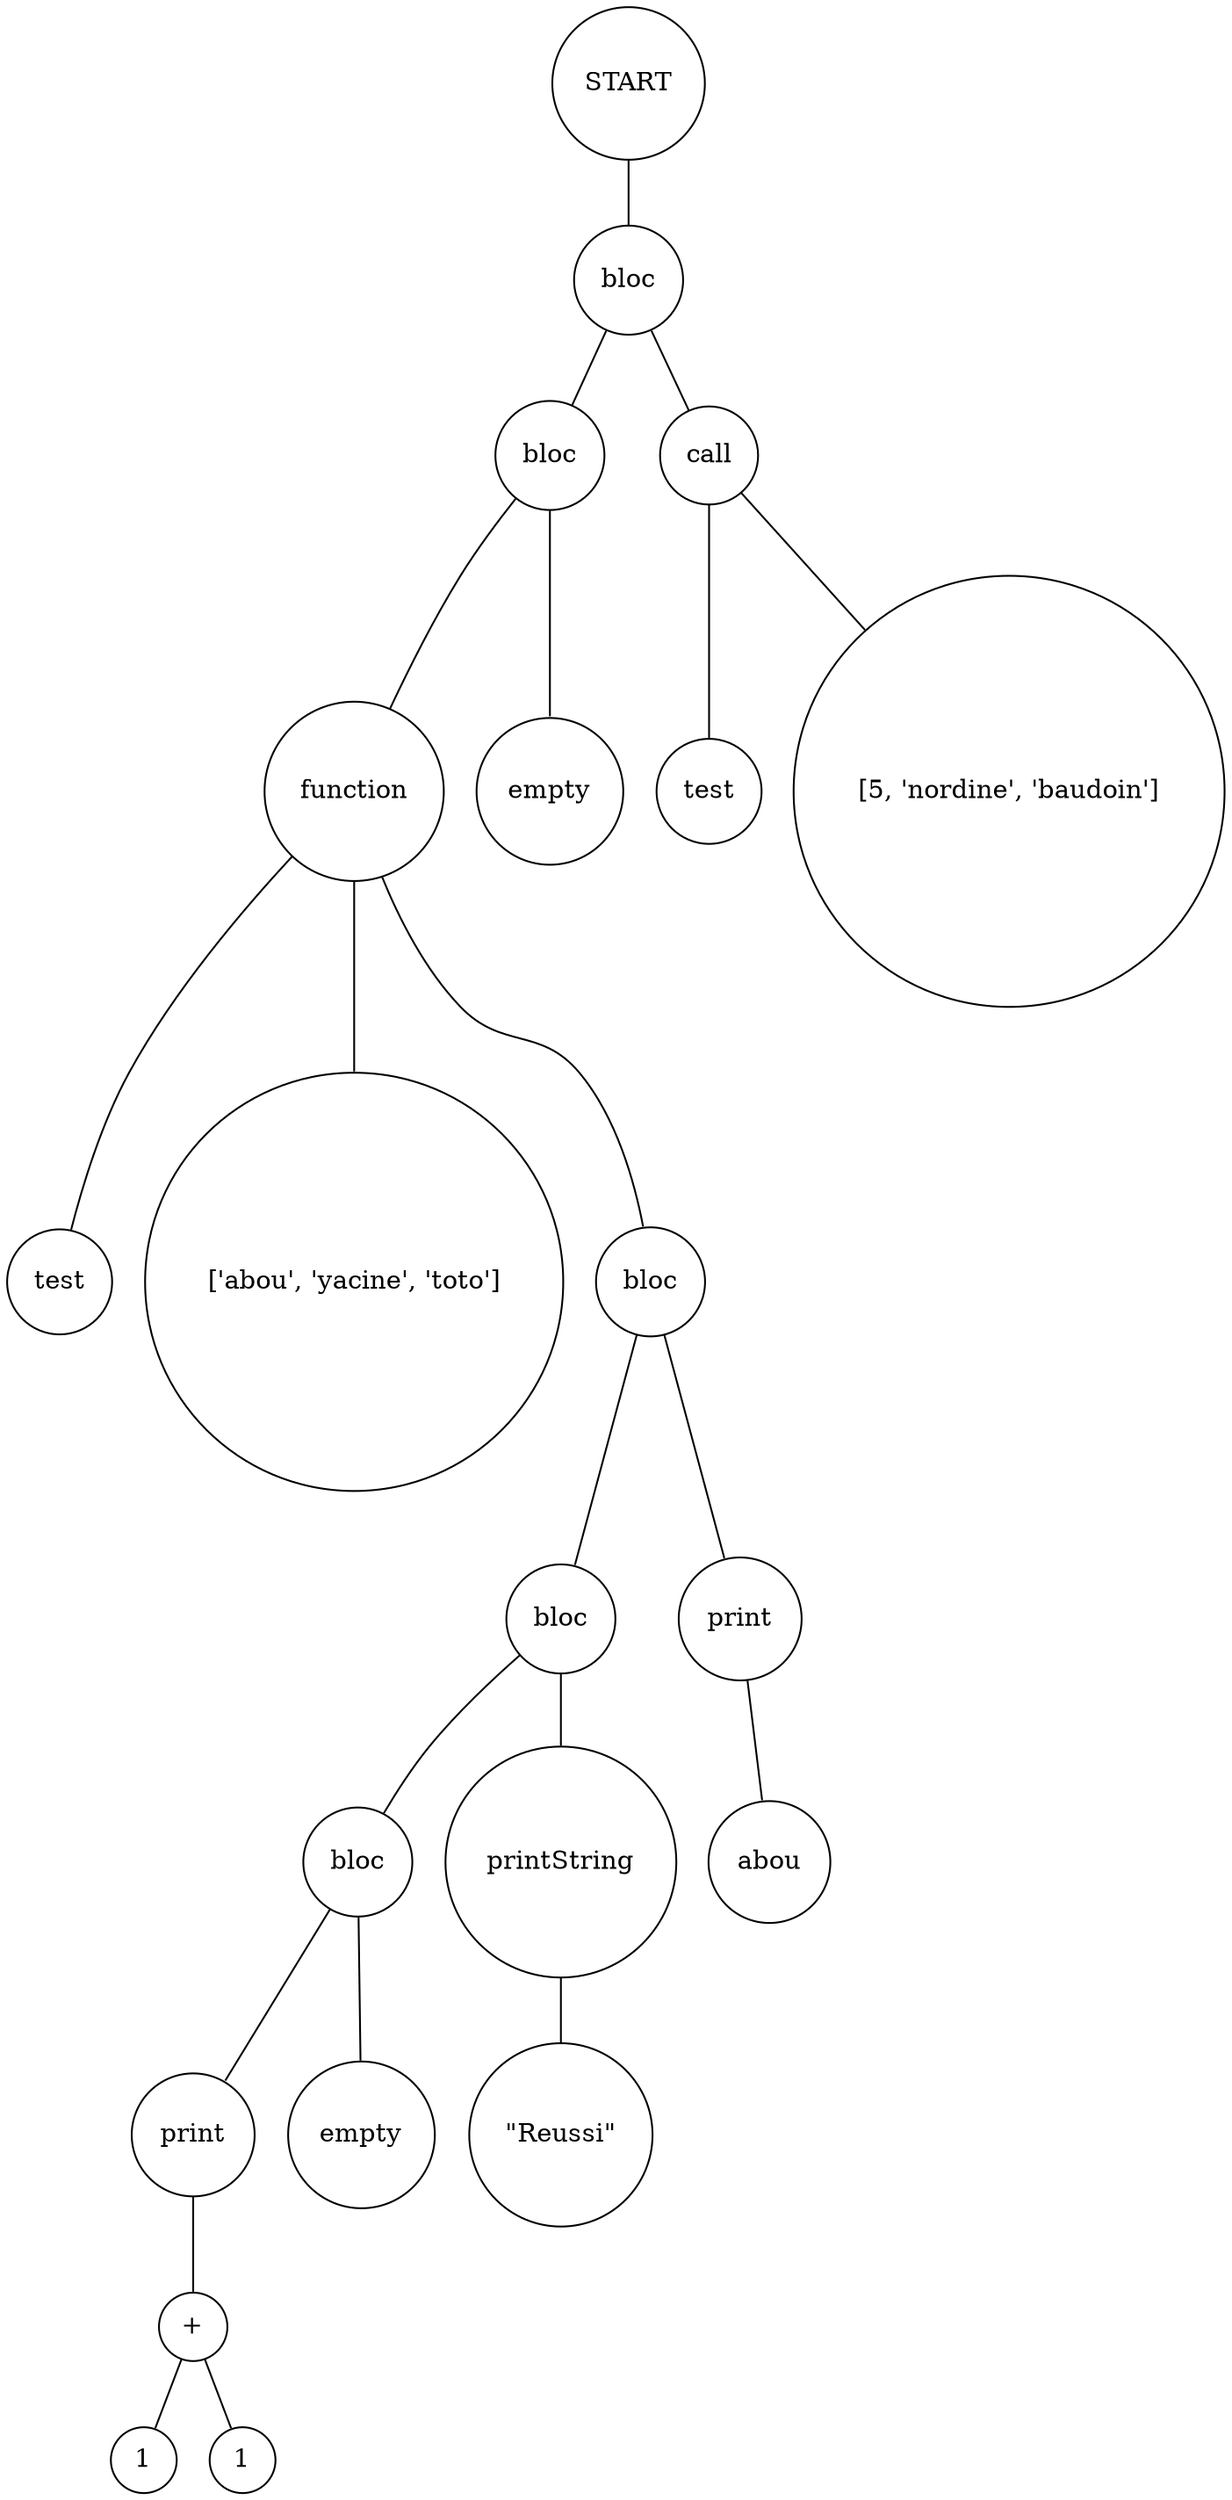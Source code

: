 digraph {
	node [shape=circle]
	"4c4712dc-b5dc-41c3-8ad3-a0ed8a37ea5b" [label=START]
	"ca407752-a825-45ff-8b23-533328a710a0" [label=bloc]
	"6f78a7c4-67fd-4ce3-beeb-65bc8e2af8b5" [label=bloc]
	"79936e5a-8aac-4cd1-b32e-c0cdbd8e6706" [label=function]
	"5465c9a7-ed5f-4333-b325-69a5d8c61ae6" [label=test]
	"79936e5a-8aac-4cd1-b32e-c0cdbd8e6706" -> "5465c9a7-ed5f-4333-b325-69a5d8c61ae6" [arrowsize=0]
	"926eb1df-597c-4dcb-b1d8-7273e3400b50" [label="['abou', 'yacine', 'toto']"]
	"79936e5a-8aac-4cd1-b32e-c0cdbd8e6706" -> "926eb1df-597c-4dcb-b1d8-7273e3400b50" [arrowsize=0]
	"730a0c46-4499-4a0e-bf35-febcd94c86dd" [label=bloc]
	"a6cb0f4c-fa22-4ad8-a112-178b0acfee36" [label=bloc]
	"bd972d10-fffd-4f71-ad7a-9b765a049ea9" [label=bloc]
	"e5f03488-5604-4c55-804b-c830c250cb5e" [label=print]
	"ae506d60-ca75-4ee4-aff7-2556a508d6a2" [label="+"]
	"a85d838e-4eaa-4306-9ad1-cb4290bb000a" [label=1]
	"ae506d60-ca75-4ee4-aff7-2556a508d6a2" -> "a85d838e-4eaa-4306-9ad1-cb4290bb000a" [arrowsize=0]
	"d7a94f88-d0d1-452a-ae70-cbf116e60c37" [label=1]
	"ae506d60-ca75-4ee4-aff7-2556a508d6a2" -> "d7a94f88-d0d1-452a-ae70-cbf116e60c37" [arrowsize=0]
	"e5f03488-5604-4c55-804b-c830c250cb5e" -> "ae506d60-ca75-4ee4-aff7-2556a508d6a2" [arrowsize=0]
	"bd972d10-fffd-4f71-ad7a-9b765a049ea9" -> "e5f03488-5604-4c55-804b-c830c250cb5e" [arrowsize=0]
	"b8e03e1d-5e3f-4e7d-8b51-12adeaba0af2" [label=empty]
	"bd972d10-fffd-4f71-ad7a-9b765a049ea9" -> "b8e03e1d-5e3f-4e7d-8b51-12adeaba0af2" [arrowsize=0]
	"a6cb0f4c-fa22-4ad8-a112-178b0acfee36" -> "bd972d10-fffd-4f71-ad7a-9b765a049ea9" [arrowsize=0]
	"a576c1e1-62a1-4822-b9cb-08703b4a1172" [label=printString]
	"dd3df941-e9e8-4ffc-a9e5-8660e6862189" [label="\"Reussi\""]
	"a576c1e1-62a1-4822-b9cb-08703b4a1172" -> "dd3df941-e9e8-4ffc-a9e5-8660e6862189" [arrowsize=0]
	"a6cb0f4c-fa22-4ad8-a112-178b0acfee36" -> "a576c1e1-62a1-4822-b9cb-08703b4a1172" [arrowsize=0]
	"730a0c46-4499-4a0e-bf35-febcd94c86dd" -> "a6cb0f4c-fa22-4ad8-a112-178b0acfee36" [arrowsize=0]
	"aa386246-7a31-4d9b-8bf1-5f9408ba6e53" [label=print]
	"f693fc62-4600-4b53-b502-2d549ffbfce2" [label=abou]
	"aa386246-7a31-4d9b-8bf1-5f9408ba6e53" -> "f693fc62-4600-4b53-b502-2d549ffbfce2" [arrowsize=0]
	"730a0c46-4499-4a0e-bf35-febcd94c86dd" -> "aa386246-7a31-4d9b-8bf1-5f9408ba6e53" [arrowsize=0]
	"79936e5a-8aac-4cd1-b32e-c0cdbd8e6706" -> "730a0c46-4499-4a0e-bf35-febcd94c86dd" [arrowsize=0]
	"6f78a7c4-67fd-4ce3-beeb-65bc8e2af8b5" -> "79936e5a-8aac-4cd1-b32e-c0cdbd8e6706" [arrowsize=0]
	"15ff3e2b-d4f8-4a86-9ca4-b1f672cfd705" [label=empty]
	"6f78a7c4-67fd-4ce3-beeb-65bc8e2af8b5" -> "15ff3e2b-d4f8-4a86-9ca4-b1f672cfd705" [arrowsize=0]
	"ca407752-a825-45ff-8b23-533328a710a0" -> "6f78a7c4-67fd-4ce3-beeb-65bc8e2af8b5" [arrowsize=0]
	"7d1bdd60-f88f-4ef5-8fcc-2832b5e2b1dd" [label=call]
	"44a2cd43-3f10-4dc0-a14c-ebb22e44a449" [label=test]
	"7d1bdd60-f88f-4ef5-8fcc-2832b5e2b1dd" -> "44a2cd43-3f10-4dc0-a14c-ebb22e44a449" [arrowsize=0]
	"954b2aa8-b521-40d7-a002-cec0908468b1" [label="[5, 'nordine', 'baudoin']"]
	"7d1bdd60-f88f-4ef5-8fcc-2832b5e2b1dd" -> "954b2aa8-b521-40d7-a002-cec0908468b1" [arrowsize=0]
	"ca407752-a825-45ff-8b23-533328a710a0" -> "7d1bdd60-f88f-4ef5-8fcc-2832b5e2b1dd" [arrowsize=0]
	"4c4712dc-b5dc-41c3-8ad3-a0ed8a37ea5b" -> "ca407752-a825-45ff-8b23-533328a710a0" [arrowsize=0]
}
